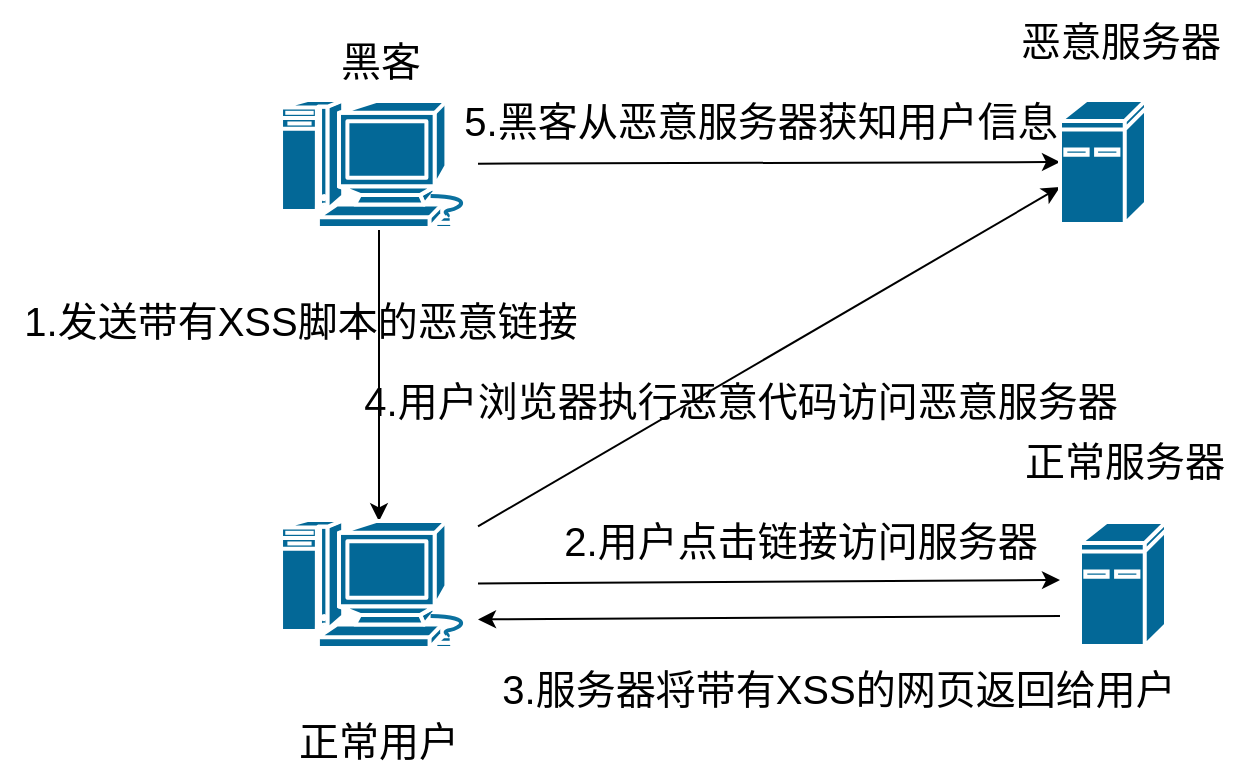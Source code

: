 <mxfile version="20.0.3" type="github">
  <diagram id="T_B1kXxmSV5LtMjLfTNQ" name="第 1 页">
    <mxGraphModel dx="946" dy="591" grid="1" gridSize="10" guides="1" tooltips="1" connect="1" arrows="1" fold="1" page="1" pageScale="1" pageWidth="827" pageHeight="1169" math="0" shadow="0">
      <root>
        <mxCell id="0" />
        <mxCell id="1" parent="0" />
        <mxCell id="QcFP2enXbgd0NS3Jdks6-7" style="edgeStyle=orthogonalEdgeStyle;rounded=0;orthogonalLoop=1;jettySize=auto;html=1;entryX=0.5;entryY=0.01;entryDx=0;entryDy=0;entryPerimeter=0;fontSize=20;" edge="1" parent="1" source="QcFP2enXbgd0NS3Jdks6-1" target="QcFP2enXbgd0NS3Jdks6-2">
          <mxGeometry relative="1" as="geometry" />
        </mxCell>
        <mxCell id="QcFP2enXbgd0NS3Jdks6-9" style="edgeStyle=none;rounded=0;orthogonalLoop=1;jettySize=auto;html=1;entryX=0;entryY=0.5;entryDx=0;entryDy=0;entryPerimeter=0;fontSize=20;" edge="1" parent="1" source="QcFP2enXbgd0NS3Jdks6-1" target="QcFP2enXbgd0NS3Jdks6-3">
          <mxGeometry relative="1" as="geometry" />
        </mxCell>
        <mxCell id="QcFP2enXbgd0NS3Jdks6-1" value="" style="shape=mxgraph.cisco.computers_and_peripherals.macintosh;sketch=0;html=1;pointerEvents=1;dashed=0;fillColor=#036897;strokeColor=#ffffff;strokeWidth=2;verticalLabelPosition=bottom;verticalAlign=top;align=center;outlineConnect=0;" vertex="1" parent="1">
          <mxGeometry x="180" y="130" width="99" height="64" as="geometry" />
        </mxCell>
        <mxCell id="QcFP2enXbgd0NS3Jdks6-8" style="rounded=0;orthogonalLoop=1;jettySize=auto;html=1;fontSize=20;" edge="1" parent="1" source="QcFP2enXbgd0NS3Jdks6-2" target="QcFP2enXbgd0NS3Jdks6-3">
          <mxGeometry relative="1" as="geometry" />
        </mxCell>
        <mxCell id="QcFP2enXbgd0NS3Jdks6-10" style="edgeStyle=none;rounded=0;orthogonalLoop=1;jettySize=auto;html=1;fontSize=20;" edge="1" parent="1" source="QcFP2enXbgd0NS3Jdks6-2">
          <mxGeometry relative="1" as="geometry">
            <mxPoint x="570" y="370" as="targetPoint" />
          </mxGeometry>
        </mxCell>
        <mxCell id="QcFP2enXbgd0NS3Jdks6-2" value="" style="shape=mxgraph.cisco.computers_and_peripherals.macintosh;sketch=0;html=1;pointerEvents=1;dashed=0;fillColor=#036897;strokeColor=#ffffff;strokeWidth=2;verticalLabelPosition=bottom;verticalAlign=top;align=center;outlineConnect=0;" vertex="1" parent="1">
          <mxGeometry x="180" y="340" width="99" height="64" as="geometry" />
        </mxCell>
        <mxCell id="QcFP2enXbgd0NS3Jdks6-3" value="" style="shape=mxgraph.cisco.computers_and_peripherals.ibm_mini_as400;sketch=0;html=1;pointerEvents=1;dashed=0;fillColor=#036897;strokeColor=#ffffff;strokeWidth=2;verticalLabelPosition=bottom;verticalAlign=top;align=center;outlineConnect=0;" vertex="1" parent="1">
          <mxGeometry x="570" y="130" width="43" height="62" as="geometry" />
        </mxCell>
        <mxCell id="QcFP2enXbgd0NS3Jdks6-4" value="" style="shape=mxgraph.cisco.computers_and_peripherals.ibm_mini_as400;sketch=0;html=1;pointerEvents=1;dashed=0;fillColor=#036897;strokeColor=#ffffff;strokeWidth=2;verticalLabelPosition=bottom;verticalAlign=top;align=center;outlineConnect=0;" vertex="1" parent="1">
          <mxGeometry x="580" y="341" width="43" height="62" as="geometry" />
        </mxCell>
        <mxCell id="QcFP2enXbgd0NS3Jdks6-5" value="&lt;font style=&quot;font-size: 20px;&quot;&gt;黑客&lt;/font&gt;" style="text;html=1;align=center;verticalAlign=middle;resizable=0;points=[];autosize=1;strokeColor=none;fillColor=none;" vertex="1" parent="1">
          <mxGeometry x="199.5" y="90" width="60" height="40" as="geometry" />
        </mxCell>
        <mxCell id="QcFP2enXbgd0NS3Jdks6-6" value="&lt;font style=&quot;font-size: 20px;&quot;&gt;正常用户&lt;/font&gt;" style="text;html=1;align=center;verticalAlign=middle;resizable=0;points=[];autosize=1;strokeColor=none;fillColor=none;" vertex="1" parent="1">
          <mxGeometry x="179" y="430" width="100" height="40" as="geometry" />
        </mxCell>
        <mxCell id="QcFP2enXbgd0NS3Jdks6-11" style="edgeStyle=none;rounded=0;orthogonalLoop=1;jettySize=auto;html=1;fontSize=20;endArrow=none;endFill=0;startArrow=classic;startFill=1;" edge="1" parent="1">
          <mxGeometry relative="1" as="geometry">
            <mxPoint x="279" y="389.709" as="sourcePoint" />
            <mxPoint x="570" y="388" as="targetPoint" />
          </mxGeometry>
        </mxCell>
        <mxCell id="QcFP2enXbgd0NS3Jdks6-12" value="&lt;font style=&quot;font-size: 20px;&quot;&gt;1.发送带有XSS脚本的恶意链接&lt;/font&gt;" style="text;html=1;align=center;verticalAlign=middle;resizable=0;points=[];autosize=1;strokeColor=none;fillColor=none;" vertex="1" parent="1">
          <mxGeometry x="40" y="220" width="300" height="40" as="geometry" />
        </mxCell>
        <mxCell id="QcFP2enXbgd0NS3Jdks6-13" value="&lt;font style=&quot;font-size: 20px;&quot;&gt;恶意服务器&lt;/font&gt;" style="text;html=1;align=center;verticalAlign=middle;resizable=0;points=[];autosize=1;strokeColor=none;fillColor=none;" vertex="1" parent="1">
          <mxGeometry x="540" y="80" width="120" height="40" as="geometry" />
        </mxCell>
        <mxCell id="QcFP2enXbgd0NS3Jdks6-14" value="&lt;font style=&quot;font-size: 20px;&quot;&gt;正常服务器&lt;/font&gt;" style="text;html=1;align=center;verticalAlign=middle;resizable=0;points=[];autosize=1;strokeColor=none;fillColor=none;" vertex="1" parent="1">
          <mxGeometry x="541.5" y="290" width="120" height="40" as="geometry" />
        </mxCell>
        <mxCell id="QcFP2enXbgd0NS3Jdks6-15" value="&lt;font style=&quot;font-size: 20px;&quot;&gt;5.黑客从恶意服务器获知用户信息&lt;/font&gt;" style="text;html=1;align=center;verticalAlign=middle;resizable=0;points=[];autosize=1;strokeColor=none;fillColor=none;" vertex="1" parent="1">
          <mxGeometry x="260" y="120" width="320" height="40" as="geometry" />
        </mxCell>
        <mxCell id="QcFP2enXbgd0NS3Jdks6-16" value="&lt;font style=&quot;font-size: 20px;&quot;&gt;2.用户点击链接访问服务器&lt;/font&gt;" style="text;html=1;align=center;verticalAlign=middle;resizable=0;points=[];autosize=1;strokeColor=none;fillColor=none;" vertex="1" parent="1">
          <mxGeometry x="310" y="330" width="260" height="40" as="geometry" />
        </mxCell>
        <mxCell id="QcFP2enXbgd0NS3Jdks6-17" value="&lt;font style=&quot;font-size: 20px;&quot;&gt;3.服务器将带有XSS的网页返回给用户&lt;/font&gt;" style="text;html=1;align=center;verticalAlign=middle;resizable=0;points=[];autosize=1;strokeColor=none;fillColor=none;" vertex="1" parent="1">
          <mxGeometry x="279" y="404" width="360" height="40" as="geometry" />
        </mxCell>
        <mxCell id="QcFP2enXbgd0NS3Jdks6-18" value="&lt;font style=&quot;font-size: 20px;&quot;&gt;4.用户浏览器执行恶意代码访问恶意服务器&lt;/font&gt;" style="text;html=1;align=center;verticalAlign=middle;resizable=0;points=[];autosize=1;strokeColor=none;fillColor=none;" vertex="1" parent="1">
          <mxGeometry x="210" y="260" width="400" height="40" as="geometry" />
        </mxCell>
      </root>
    </mxGraphModel>
  </diagram>
</mxfile>
